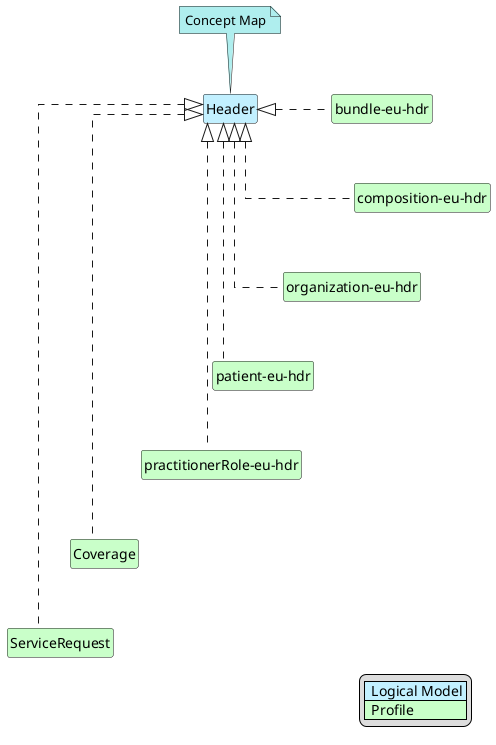 @startuml
hide circle
hide stereotype
hide members
hide methods
skinparam linetype ortho
skinparam class {
BackgroundColor<<LogicalModel>> #APPLICATION
BackgroundColor<<Profile>> #TECHNOLOGY
}
legend right
| <#APPLICATION>  Logical Model |
| <#TECHNOLOGY>  Profile |
endlegend
class "Header" <<LogicalModel>> [[StructureDefinition-Header.html]]
note top #PaleTurquoise [[ConceptMap-hdrHeader2FHIR-eu-hdr.html]]
Concept Map
endnote
class "bundle-eu-hdr" <<Profile>> [[StructureDefinition-bundle-eu-hdr.html]]
"Header" <|. "bundle-eu-hdr"
class "composition-eu-hdr" <<Profile>> [[StructureDefinition-composition-eu-hdr.html]]
"Header" <|. "composition-eu-hdr"
"bundle-eu-hdr" -d[hidden]-> "composition-eu-hdr"
class "organization-eu-hdr" <<Profile>> [[StructureDefinition-organization-eu-hdr.html]]
"Header" <|. "organization-eu-hdr"
"composition-eu-hdr" -d[hidden]-> "organization-eu-hdr"
class "patient-eu-hdr" <<Profile>> [[StructureDefinition-patient-eu-hdr.html]]
"Header" <|. "patient-eu-hdr"
"organization-eu-hdr" -d[hidden]-> "patient-eu-hdr"
class "practitionerRole-eu-hdr" <<Profile>> [[StructureDefinition-practitionerRole-eu-hdr.html]]
"Header" <|. "practitionerRole-eu-hdr"
"patient-eu-hdr" -d[hidden]-> "practitionerRole-eu-hdr"
class "Coverage" <<Profile>> [[http://hl7.org/fhir/StructureDefinition/Coverage]]
"Header" <|. "Coverage"
"practitionerRole-eu-hdr" -d[hidden]-> "Coverage"
class "ServiceRequest" <<Profile>> [[http://hl7.org/fhir/StructureDefinition/ServiceRequest]]
"Header" <|. "ServiceRequest"
"Coverage" -d[hidden]-> "ServiceRequest"
@enduml